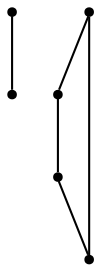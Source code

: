 graph {
  node [shape=point,comment="{\"directed\":false,\"doi\":\"10.1007/978-3-031-49272-3_3\",\"figure\":\"3 (2)\"}"]

  v0 [pos="860.9048763200066,369.01687005701183"]
  v1 [pos="669.5410018620884,369.01687005701183"]
  v2 [pos="860.9048763200066,464.6966569806996"]
  v3 [pos="669.5410018620884,273.3370831333241"]
  v4 [pos="860.9048763200066,273.337083133324"]
  v5 [pos="669.5410018620884,464.6966569806996"]

  v0 -- v1 [id="-1",pos="860.9048763200066,369.01687005701183 795.9476702398425,442.04011912695097 732.1541798948634,442.04011912695097 669.5410018620884,369.01687005701183"]
  v2 -- v3 [id="-2",pos="860.9048763200066,464.6966569806996 813.0670076408899,400.91312893236636 749.2818473786291,337.12042041874207 669.5410018620884,273.3370831333241"]
  v3 -- v4 [id="-3",pos="669.5410018620884,273.3370831333241 733.3292938539207,265.35986287793077 797.1227841988998,265.35986287793077 860.9048763200066,273.337083133324"]
  v5 -- v4 [id="-4",pos="669.5410018620884,464.6966569806996 709.4129904851445,392.93694992455164 773.2023475829733,329.15257139155506 860.9048763200066,273.337083133324"]
  v5 -- v2 [id="-5",pos="669.5410018620884,464.6966569806996 733.6626879279108,503.7032458374149 797.4520450257396,503.7032458374149 860.9048763200066,464.6966569806996"]
}